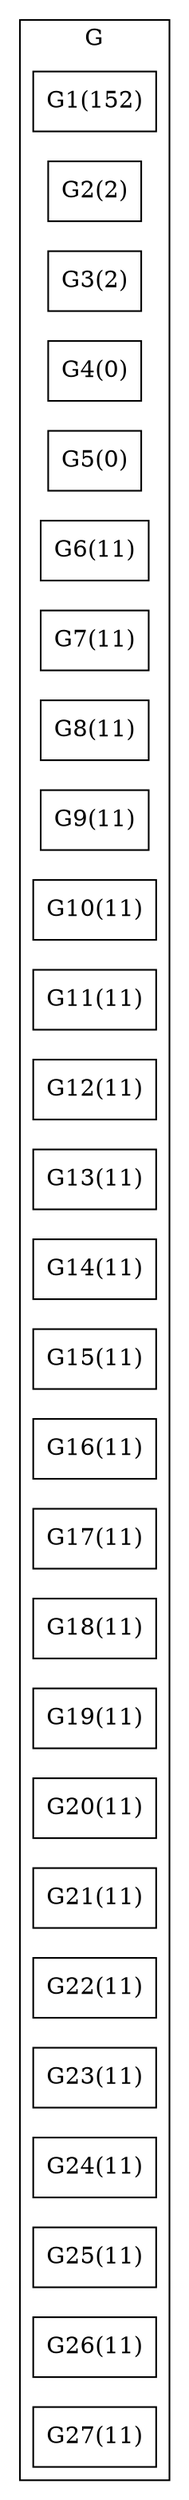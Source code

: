 strict graph BCG {
rankdir=LR;
splines=true;
ranksep="8 equally";
concentrate = true;
node [shape=rectangle];
subgraph cluster_G {
label = "G";
color=black;
rank="same"
G1 [label="G1(152)"];
G2 [label="G2(2)"];
G3 [label="G3(2)"];
G4 [label="G4(0)"];
G5 [label="G5(0)"];
G6 [label="G6(11)"];
G7 [label="G7(11)"];
G8 [label="G8(11)"];
G9 [label="G9(11)"];
G10 [label="G10(11)"];
G11 [label="G11(11)"];
G12 [label="G12(11)"];
G13 [label="G13(11)"];
G14 [label="G14(11)"];
G15 [label="G15(11)"];
G16 [label="G16(11)"];
G17 [label="G17(11)"];
G18 [label="G18(11)"];
G19 [label="G19(11)"];
G20 [label="G20(11)"];
G21 [label="G21(11)"];
G22 [label="G22(11)"];
G23 [label="G23(11)"];
G24 [label="G24(11)"];
G25 [label="G25(11)"];
G26 [label="G26(11)"];
G27 [label="G27(11)"];
}
subgraph cluster_P {
label = "P";
color="black";
rank="same"
}
}

